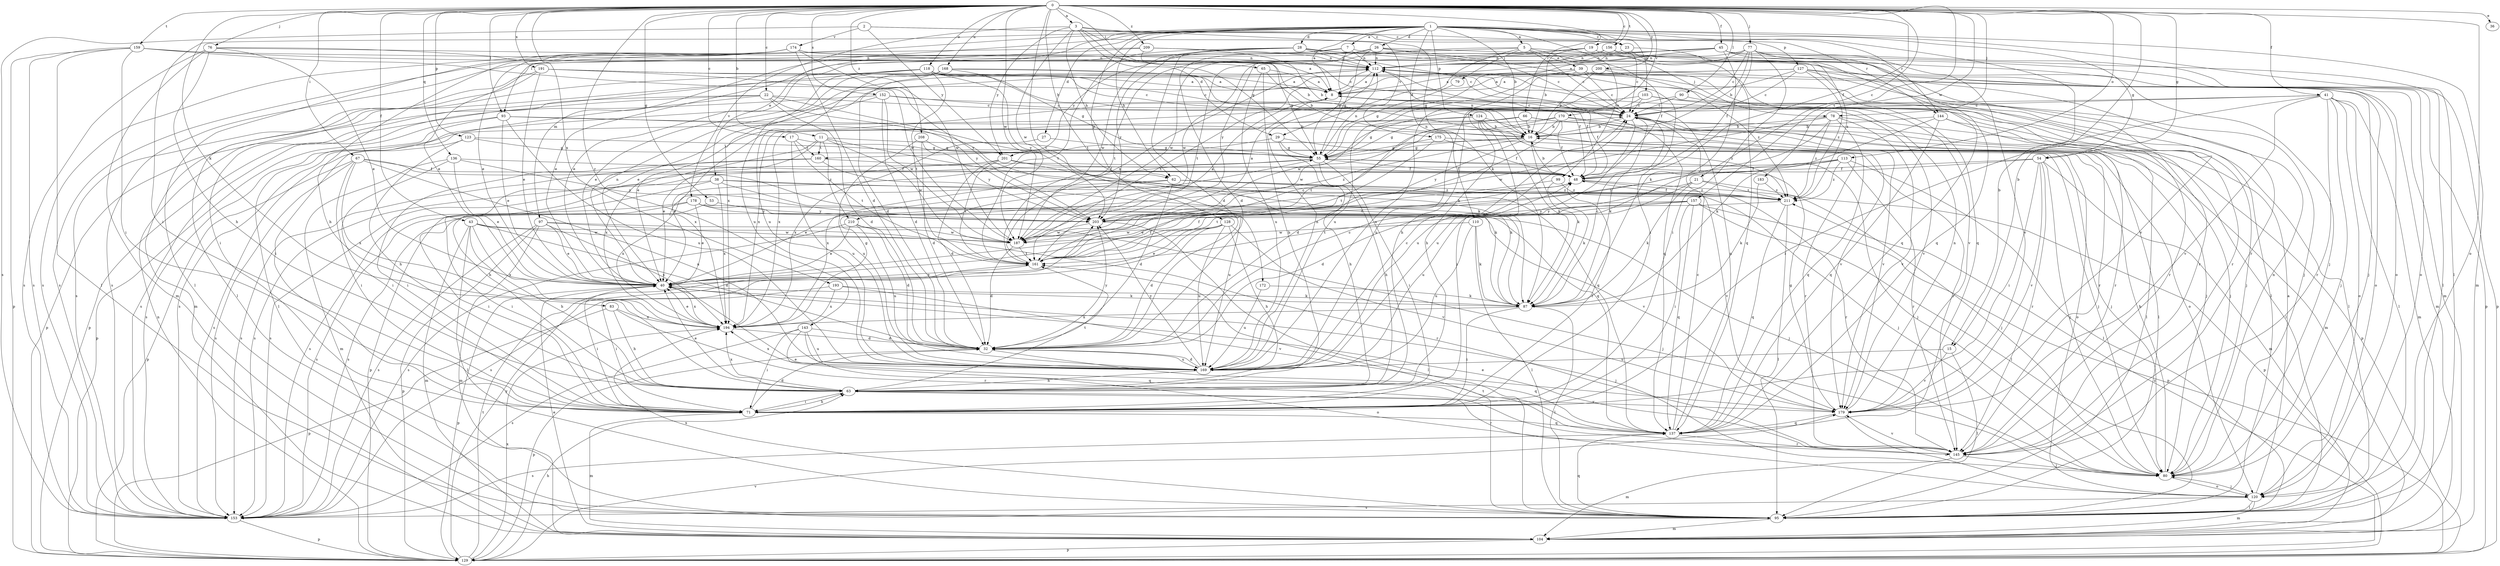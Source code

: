 strict digraph  {
0;
1;
2;
3;
5;
7;
8;
11;
15;
16;
17;
19;
21;
22;
23;
24;
26;
27;
28;
29;
32;
36;
38;
39;
40;
41;
43;
45;
48;
53;
54;
55;
62;
63;
65;
66;
67;
71;
76;
77;
78;
79;
80;
83;
87;
90;
93;
95;
97;
99;
103;
104;
110;
112;
113;
118;
120;
123;
124;
127;
128;
129;
136;
137;
143;
144;
145;
152;
153;
156;
157;
159;
160;
161;
168;
169;
170;
172;
174;
175;
178;
179;
183;
187;
191;
193;
194;
200;
201;
203;
208;
209;
210;
211;
0 -> 3  [label=a];
0 -> 11  [label=b];
0 -> 15  [label=b];
0 -> 17  [label=c];
0 -> 19  [label=c];
0 -> 21  [label=c];
0 -> 22  [label=c];
0 -> 36  [label=e];
0 -> 41  [label=f];
0 -> 43  [label=f];
0 -> 45  [label=f];
0 -> 48  [label=f];
0 -> 53  [label=g];
0 -> 54  [label=g];
0 -> 62  [label=h];
0 -> 65  [label=i];
0 -> 66  [label=i];
0 -> 67  [label=i];
0 -> 76  [label=j];
0 -> 77  [label=j];
0 -> 78  [label=j];
0 -> 83  [label=k];
0 -> 90  [label=l];
0 -> 93  [label=l];
0 -> 113  [label=o];
0 -> 118  [label=o];
0 -> 120  [label=o];
0 -> 123  [label=p];
0 -> 136  [label=q];
0 -> 143  [label=r];
0 -> 152  [label=s];
0 -> 156  [label=t];
0 -> 157  [label=t];
0 -> 159  [label=t];
0 -> 168  [label=u];
0 -> 170  [label=v];
0 -> 172  [label=v];
0 -> 183  [label=w];
0 -> 187  [label=w];
0 -> 191  [label=x];
0 -> 193  [label=x];
0 -> 200  [label=y];
0 -> 208  [label=z];
0 -> 209  [label=z];
1 -> 5  [label=a];
1 -> 7  [label=a];
1 -> 8  [label=a];
1 -> 15  [label=b];
1 -> 16  [label=b];
1 -> 23  [label=c];
1 -> 26  [label=d];
1 -> 27  [label=d];
1 -> 28  [label=d];
1 -> 38  [label=e];
1 -> 54  [label=g];
1 -> 62  [label=h];
1 -> 71  [label=i];
1 -> 93  [label=l];
1 -> 95  [label=l];
1 -> 97  [label=m];
1 -> 99  [label=m];
1 -> 103  [label=m];
1 -> 104  [label=m];
1 -> 110  [label=n];
1 -> 124  [label=p];
1 -> 127  [label=p];
1 -> 128  [label=p];
1 -> 144  [label=r];
2 -> 23  [label=c];
2 -> 144  [label=r];
2 -> 153  [label=s];
2 -> 174  [label=v];
2 -> 201  [label=y];
3 -> 23  [label=c];
3 -> 29  [label=d];
3 -> 55  [label=g];
3 -> 62  [label=h];
3 -> 87  [label=k];
3 -> 175  [label=v];
3 -> 178  [label=v];
3 -> 187  [label=w];
3 -> 201  [label=y];
5 -> 24  [label=c];
5 -> 29  [label=d];
5 -> 39  [label=e];
5 -> 48  [label=f];
5 -> 78  [label=j];
5 -> 79  [label=j];
5 -> 153  [label=s];
5 -> 187  [label=w];
7 -> 32  [label=d];
7 -> 55  [label=g];
7 -> 112  [label=n];
7 -> 129  [label=p];
7 -> 201  [label=y];
8 -> 24  [label=c];
8 -> 40  [label=e];
8 -> 48  [label=f];
11 -> 40  [label=e];
11 -> 80  [label=j];
11 -> 137  [label=q];
11 -> 160  [label=t];
11 -> 187  [label=w];
11 -> 194  [label=x];
11 -> 210  [label=z];
15 -> 95  [label=l];
15 -> 169  [label=u];
15 -> 179  [label=v];
16 -> 55  [label=g];
16 -> 87  [label=k];
16 -> 112  [label=n];
16 -> 120  [label=o];
16 -> 160  [label=t];
16 -> 203  [label=y];
16 -> 210  [label=z];
17 -> 55  [label=g];
17 -> 160  [label=t];
17 -> 161  [label=t];
17 -> 169  [label=u];
19 -> 16  [label=b];
19 -> 112  [label=n];
19 -> 137  [label=q];
19 -> 161  [label=t];
19 -> 179  [label=v];
21 -> 80  [label=j];
21 -> 87  [label=k];
21 -> 161  [label=t];
21 -> 169  [label=u];
21 -> 211  [label=z];
22 -> 24  [label=c];
22 -> 32  [label=d];
22 -> 71  [label=i];
22 -> 87  [label=k];
22 -> 129  [label=p];
22 -> 153  [label=s];
22 -> 203  [label=y];
23 -> 112  [label=n];
23 -> 137  [label=q];
23 -> 211  [label=z];
24 -> 16  [label=b];
24 -> 80  [label=j];
24 -> 87  [label=k];
24 -> 95  [label=l];
24 -> 104  [label=m];
24 -> 129  [label=p];
24 -> 169  [label=u];
26 -> 24  [label=c];
26 -> 40  [label=e];
26 -> 55  [label=g];
26 -> 71  [label=i];
26 -> 112  [label=n];
26 -> 145  [label=r];
26 -> 161  [label=t];
27 -> 55  [label=g];
27 -> 194  [label=x];
28 -> 24  [label=c];
28 -> 32  [label=d];
28 -> 104  [label=m];
28 -> 112  [label=n];
28 -> 120  [label=o];
28 -> 161  [label=t];
28 -> 187  [label=w];
28 -> 203  [label=y];
29 -> 40  [label=e];
29 -> 55  [label=g];
29 -> 63  [label=h];
29 -> 145  [label=r];
32 -> 24  [label=c];
32 -> 129  [label=p];
32 -> 137  [label=q];
32 -> 169  [label=u];
32 -> 203  [label=y];
38 -> 80  [label=j];
38 -> 129  [label=p];
38 -> 153  [label=s];
38 -> 169  [label=u];
38 -> 194  [label=x];
38 -> 211  [label=z];
39 -> 8  [label=a];
39 -> 24  [label=c];
39 -> 120  [label=o];
39 -> 145  [label=r];
39 -> 169  [label=u];
39 -> 179  [label=v];
39 -> 194  [label=x];
40 -> 48  [label=f];
40 -> 71  [label=i];
40 -> 80  [label=j];
40 -> 87  [label=k];
40 -> 112  [label=n];
40 -> 129  [label=p];
40 -> 194  [label=x];
41 -> 24  [label=c];
41 -> 71  [label=i];
41 -> 80  [label=j];
41 -> 95  [label=l];
41 -> 104  [label=m];
41 -> 120  [label=o];
41 -> 145  [label=r];
41 -> 169  [label=u];
41 -> 179  [label=v];
43 -> 32  [label=d];
43 -> 63  [label=h];
43 -> 95  [label=l];
43 -> 104  [label=m];
43 -> 145  [label=r];
43 -> 187  [label=w];
43 -> 194  [label=x];
45 -> 40  [label=e];
45 -> 55  [label=g];
45 -> 80  [label=j];
45 -> 87  [label=k];
45 -> 112  [label=n];
45 -> 129  [label=p];
45 -> 137  [label=q];
45 -> 187  [label=w];
48 -> 16  [label=b];
48 -> 32  [label=d];
48 -> 129  [label=p];
48 -> 211  [label=z];
53 -> 71  [label=i];
53 -> 203  [label=y];
54 -> 48  [label=f];
54 -> 71  [label=i];
54 -> 80  [label=j];
54 -> 104  [label=m];
54 -> 145  [label=r];
54 -> 179  [label=v];
54 -> 203  [label=y];
55 -> 48  [label=f];
55 -> 63  [label=h];
55 -> 71  [label=i];
55 -> 80  [label=j];
55 -> 112  [label=n];
55 -> 153  [label=s];
55 -> 194  [label=x];
62 -> 32  [label=d];
62 -> 40  [label=e];
62 -> 145  [label=r];
62 -> 179  [label=v];
62 -> 194  [label=x];
62 -> 211  [label=z];
63 -> 40  [label=e];
63 -> 71  [label=i];
63 -> 145  [label=r];
63 -> 161  [label=t];
63 -> 179  [label=v];
63 -> 194  [label=x];
65 -> 8  [label=a];
65 -> 16  [label=b];
65 -> 63  [label=h];
65 -> 169  [label=u];
66 -> 16  [label=b];
66 -> 55  [label=g];
66 -> 120  [label=o];
66 -> 145  [label=r];
66 -> 161  [label=t];
66 -> 194  [label=x];
67 -> 48  [label=f];
67 -> 71  [label=i];
67 -> 87  [label=k];
67 -> 129  [label=p];
67 -> 153  [label=s];
67 -> 169  [label=u];
67 -> 194  [label=x];
71 -> 32  [label=d];
71 -> 48  [label=f];
71 -> 63  [label=h];
71 -> 104  [label=m];
71 -> 137  [label=q];
76 -> 8  [label=a];
76 -> 40  [label=e];
76 -> 63  [label=h];
76 -> 104  [label=m];
76 -> 112  [label=n];
76 -> 153  [label=s];
77 -> 8  [label=a];
77 -> 16  [label=b];
77 -> 24  [label=c];
77 -> 48  [label=f];
77 -> 71  [label=i];
77 -> 95  [label=l];
77 -> 112  [label=n];
77 -> 137  [label=q];
77 -> 179  [label=v];
78 -> 16  [label=b];
78 -> 95  [label=l];
78 -> 137  [label=q];
78 -> 169  [label=u];
78 -> 179  [label=v];
78 -> 187  [label=w];
78 -> 211  [label=z];
79 -> 55  [label=g];
80 -> 16  [label=b];
80 -> 112  [label=n];
80 -> 120  [label=o];
83 -> 63  [label=h];
83 -> 129  [label=p];
83 -> 145  [label=r];
83 -> 194  [label=x];
87 -> 24  [label=c];
87 -> 71  [label=i];
87 -> 95  [label=l];
87 -> 194  [label=x];
90 -> 24  [label=c];
90 -> 63  [label=h];
90 -> 95  [label=l];
93 -> 16  [label=b];
93 -> 40  [label=e];
93 -> 87  [label=k];
93 -> 129  [label=p];
93 -> 153  [label=s];
93 -> 169  [label=u];
95 -> 104  [label=m];
95 -> 137  [label=q];
95 -> 161  [label=t];
95 -> 194  [label=x];
97 -> 40  [label=e];
97 -> 80  [label=j];
97 -> 104  [label=m];
97 -> 129  [label=p];
97 -> 153  [label=s];
97 -> 187  [label=w];
97 -> 194  [label=x];
99 -> 40  [label=e];
99 -> 87  [label=k];
99 -> 211  [label=z];
103 -> 24  [label=c];
103 -> 80  [label=j];
103 -> 145  [label=r];
103 -> 153  [label=s];
103 -> 187  [label=w];
104 -> 40  [label=e];
104 -> 129  [label=p];
110 -> 87  [label=k];
110 -> 95  [label=l];
110 -> 169  [label=u];
110 -> 187  [label=w];
112 -> 8  [label=a];
112 -> 95  [label=l];
112 -> 137  [label=q];
112 -> 161  [label=t];
113 -> 48  [label=f];
113 -> 95  [label=l];
113 -> 145  [label=r];
113 -> 153  [label=s];
113 -> 161  [label=t];
113 -> 211  [label=z];
118 -> 8  [label=a];
118 -> 24  [label=c];
118 -> 48  [label=f];
118 -> 71  [label=i];
118 -> 104  [label=m];
118 -> 161  [label=t];
118 -> 169  [label=u];
118 -> 203  [label=y];
120 -> 8  [label=a];
120 -> 80  [label=j];
120 -> 95  [label=l];
120 -> 104  [label=m];
120 -> 153  [label=s];
123 -> 55  [label=g];
123 -> 63  [label=h];
123 -> 145  [label=r];
123 -> 153  [label=s];
124 -> 16  [label=b];
124 -> 55  [label=g];
124 -> 71  [label=i];
124 -> 87  [label=k];
124 -> 179  [label=v];
124 -> 194  [label=x];
124 -> 211  [label=z];
127 -> 8  [label=a];
127 -> 24  [label=c];
127 -> 40  [label=e];
127 -> 63  [label=h];
127 -> 80  [label=j];
127 -> 104  [label=m];
127 -> 145  [label=r];
127 -> 211  [label=z];
128 -> 32  [label=d];
128 -> 40  [label=e];
128 -> 63  [label=h];
128 -> 153  [label=s];
128 -> 169  [label=u];
128 -> 179  [label=v];
128 -> 187  [label=w];
129 -> 63  [label=h];
129 -> 112  [label=n];
129 -> 161  [label=t];
129 -> 179  [label=v];
129 -> 194  [label=x];
129 -> 203  [label=y];
129 -> 211  [label=z];
136 -> 40  [label=e];
136 -> 48  [label=f];
136 -> 71  [label=i];
136 -> 104  [label=m];
136 -> 203  [label=y];
137 -> 24  [label=c];
137 -> 40  [label=e];
137 -> 112  [label=n];
137 -> 145  [label=r];
137 -> 153  [label=s];
143 -> 32  [label=d];
143 -> 71  [label=i];
143 -> 120  [label=o];
143 -> 137  [label=q];
143 -> 153  [label=s];
143 -> 169  [label=u];
144 -> 16  [label=b];
144 -> 87  [label=k];
144 -> 95  [label=l];
144 -> 137  [label=q];
144 -> 145  [label=r];
145 -> 40  [label=e];
145 -> 80  [label=j];
145 -> 104  [label=m];
145 -> 179  [label=v];
152 -> 24  [label=c];
152 -> 32  [label=d];
152 -> 95  [label=l];
152 -> 129  [label=p];
152 -> 179  [label=v];
152 -> 187  [label=w];
153 -> 129  [label=p];
156 -> 24  [label=c];
156 -> 112  [label=n];
156 -> 120  [label=o];
156 -> 203  [label=y];
157 -> 71  [label=i];
157 -> 95  [label=l];
157 -> 129  [label=p];
157 -> 137  [label=q];
157 -> 153  [label=s];
157 -> 161  [label=t];
157 -> 203  [label=y];
159 -> 16  [label=b];
159 -> 71  [label=i];
159 -> 95  [label=l];
159 -> 112  [label=n];
159 -> 129  [label=p];
159 -> 153  [label=s];
159 -> 187  [label=w];
160 -> 48  [label=f];
160 -> 63  [label=h];
160 -> 71  [label=i];
160 -> 137  [label=q];
161 -> 24  [label=c];
161 -> 40  [label=e];
161 -> 48  [label=f];
161 -> 112  [label=n];
168 -> 8  [label=a];
168 -> 32  [label=d];
168 -> 40  [label=e];
168 -> 48  [label=f];
168 -> 55  [label=g];
168 -> 169  [label=u];
169 -> 24  [label=c];
169 -> 32  [label=d];
169 -> 63  [label=h];
169 -> 112  [label=n];
169 -> 194  [label=x];
169 -> 203  [label=y];
170 -> 16  [label=b];
170 -> 32  [label=d];
170 -> 48  [label=f];
170 -> 80  [label=j];
170 -> 179  [label=v];
170 -> 187  [label=w];
170 -> 194  [label=x];
172 -> 87  [label=k];
172 -> 169  [label=u];
174 -> 24  [label=c];
174 -> 32  [label=d];
174 -> 40  [label=e];
174 -> 63  [label=h];
174 -> 95  [label=l];
174 -> 112  [label=n];
174 -> 153  [label=s];
174 -> 187  [label=w];
175 -> 48  [label=f];
175 -> 55  [label=g];
175 -> 80  [label=j];
175 -> 161  [label=t];
178 -> 40  [label=e];
178 -> 71  [label=i];
178 -> 80  [label=j];
178 -> 153  [label=s];
178 -> 179  [label=v];
178 -> 203  [label=y];
179 -> 55  [label=g];
179 -> 112  [label=n];
179 -> 120  [label=o];
179 -> 137  [label=q];
183 -> 87  [label=k];
183 -> 211  [label=z];
187 -> 8  [label=a];
187 -> 32  [label=d];
187 -> 161  [label=t];
191 -> 8  [label=a];
191 -> 24  [label=c];
191 -> 40  [label=e];
191 -> 95  [label=l];
191 -> 153  [label=s];
191 -> 203  [label=y];
193 -> 71  [label=i];
193 -> 87  [label=k];
193 -> 179  [label=v];
193 -> 194  [label=x];
194 -> 32  [label=d];
194 -> 40  [label=e];
194 -> 55  [label=g];
200 -> 8  [label=a];
200 -> 16  [label=b];
200 -> 80  [label=j];
200 -> 169  [label=u];
200 -> 211  [label=z];
201 -> 32  [label=d];
201 -> 48  [label=f];
201 -> 87  [label=k];
201 -> 153  [label=s];
201 -> 161  [label=t];
203 -> 8  [label=a];
203 -> 95  [label=l];
203 -> 187  [label=w];
208 -> 32  [label=d];
208 -> 55  [label=g];
208 -> 169  [label=u];
208 -> 203  [label=y];
209 -> 16  [label=b];
209 -> 40  [label=e];
209 -> 55  [label=g];
209 -> 112  [label=n];
209 -> 153  [label=s];
210 -> 32  [label=d];
210 -> 40  [label=e];
210 -> 153  [label=s];
210 -> 169  [label=u];
210 -> 187  [label=w];
211 -> 48  [label=f];
211 -> 95  [label=l];
211 -> 137  [label=q];
211 -> 203  [label=y];
}
